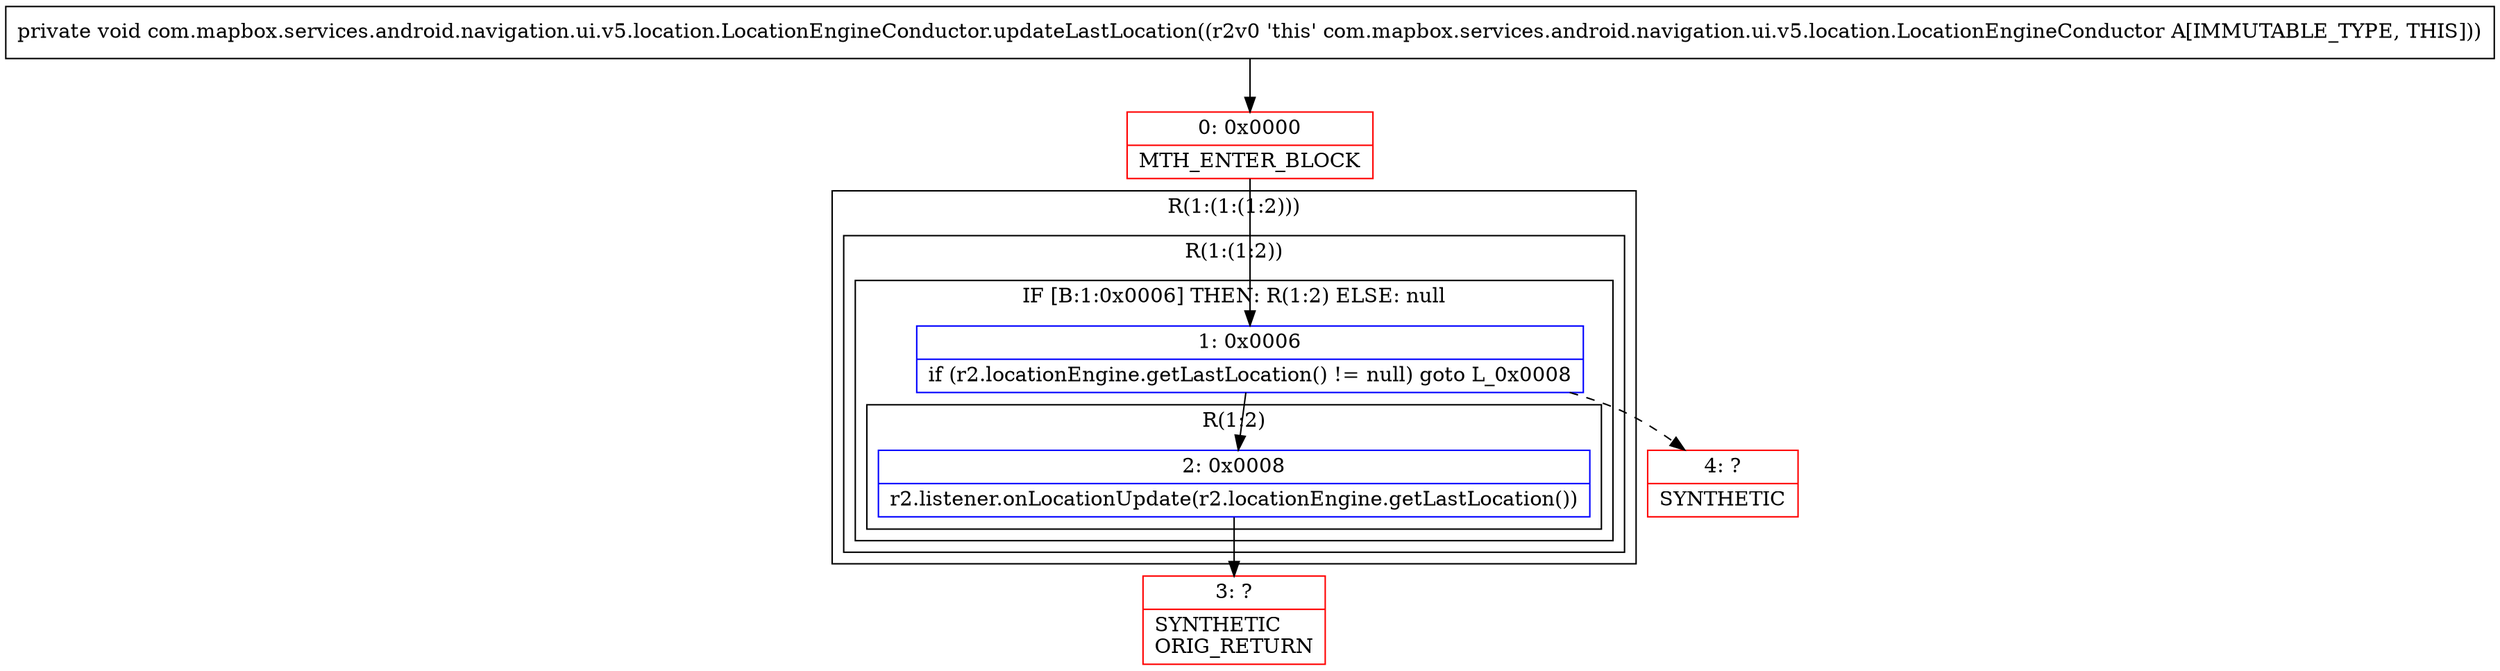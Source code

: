 digraph "CFG forcom.mapbox.services.android.navigation.ui.v5.location.LocationEngineConductor.updateLastLocation()V" {
subgraph cluster_Region_1583545804 {
label = "R(1:(1:(1:2)))";
node [shape=record,color=blue];
subgraph cluster_Region_699293723 {
label = "R(1:(1:2))";
node [shape=record,color=blue];
subgraph cluster_IfRegion_1801342372 {
label = "IF [B:1:0x0006] THEN: R(1:2) ELSE: null";
node [shape=record,color=blue];
Node_1 [shape=record,label="{1\:\ 0x0006|if (r2.locationEngine.getLastLocation() != null) goto L_0x0008\l}"];
subgraph cluster_Region_1344644246 {
label = "R(1:2)";
node [shape=record,color=blue];
Node_2 [shape=record,label="{2\:\ 0x0008|r2.listener.onLocationUpdate(r2.locationEngine.getLastLocation())\l}"];
}
}
}
}
Node_0 [shape=record,color=red,label="{0\:\ 0x0000|MTH_ENTER_BLOCK\l}"];
Node_3 [shape=record,color=red,label="{3\:\ ?|SYNTHETIC\lORIG_RETURN\l}"];
Node_4 [shape=record,color=red,label="{4\:\ ?|SYNTHETIC\l}"];
MethodNode[shape=record,label="{private void com.mapbox.services.android.navigation.ui.v5.location.LocationEngineConductor.updateLastLocation((r2v0 'this' com.mapbox.services.android.navigation.ui.v5.location.LocationEngineConductor A[IMMUTABLE_TYPE, THIS])) }"];
MethodNode -> Node_0;
Node_1 -> Node_2;
Node_1 -> Node_4[style=dashed];
Node_2 -> Node_3;
Node_0 -> Node_1;
}

